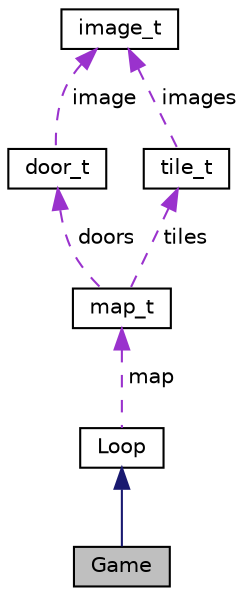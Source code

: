 digraph "Game"
{
 // LATEX_PDF_SIZE
  edge [fontname="Helvetica",fontsize="10",labelfontname="Helvetica",labelfontsize="10"];
  node [fontname="Helvetica",fontsize="10",shape=record];
  Node1 [label="Game",height=0.2,width=0.4,color="black", fillcolor="grey75", style="filled", fontcolor="black",tooltip=" "];
  Node2 -> Node1 [dir="back",color="midnightblue",fontsize="10",style="solid",fontname="Helvetica"];
  Node2 [label="Loop",height=0.2,width=0.4,color="black", fillcolor="white", style="filled",URL="$classLoop.html",tooltip=" "];
  Node3 -> Node2 [dir="back",color="darkorchid3",fontsize="10",style="dashed",label=" map" ,fontname="Helvetica"];
  Node3 [label="map_t",height=0.2,width=0.4,color="black", fillcolor="white", style="filled",URL="$structmap__t.html",tooltip="structure representing each map"];
  Node4 -> Node3 [dir="back",color="darkorchid3",fontsize="10",style="dashed",label=" doors" ,fontname="Helvetica"];
  Node4 [label="door_t",height=0.2,width=0.4,color="black", fillcolor="white", style="filled",URL="$structdoor__t.html",tooltip="structure rapresenting each door"];
  Node5 -> Node4 [dir="back",color="darkorchid3",fontsize="10",style="dashed",label=" image" ,fontname="Helvetica"];
  Node5 [label="image_t",height=0.2,width=0.4,color="black", fillcolor="white", style="filled",URL="$structimage__t.html",tooltip=" "];
  Node6 -> Node3 [dir="back",color="darkorchid3",fontsize="10",style="dashed",label=" tiles" ,fontname="Helvetica"];
  Node6 [label="tile_t",height=0.2,width=0.4,color="black", fillcolor="white", style="filled",URL="$structtile__t.html",tooltip=" "];
  Node5 -> Node6 [dir="back",color="darkorchid3",fontsize="10",style="dashed",label=" images" ,fontname="Helvetica"];
}
